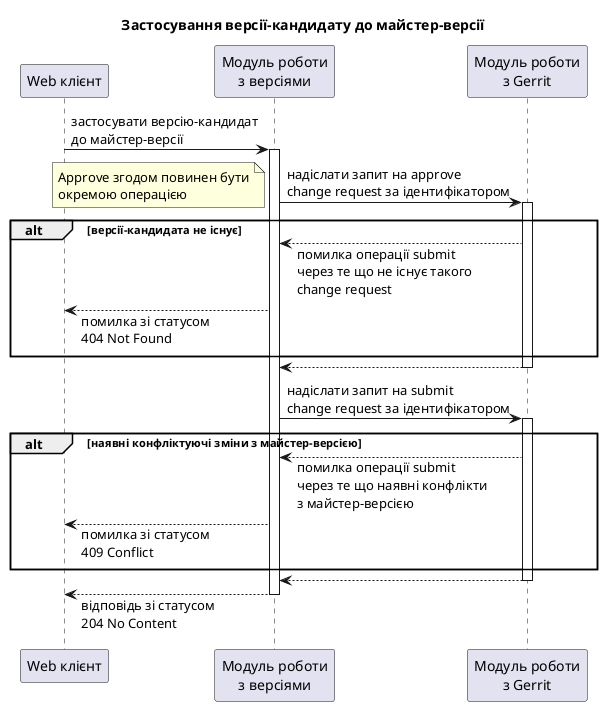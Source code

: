 @startuml
skinparam responseMessageBelowArrow true

participant "Web клієнт" as client order 1
participant "Модуль роботи\nз версіями" as versionModule order 2
participant "Модуль роботи\nз Gerrit" as gerritModule order 3

title Застосування версії-кандидату до майстер-версії

client-> versionModule: застосувати версію-кандидат\nдо майстер-версії
activate versionModule
  versionModule -> gerritModule: надіслати запит на approve\nchange request за ідентифікатором
  note left: Approve згодом повинен бути\nокремою операцією
  activate gerritModule
    alt версії-кандидата не існує
      versionModule <-- gerritModule: помилка операції submit\nчерез те що не існує такого\nchange request
      client <-- versionModule: помилка зі статусом\n404 Not Found
    end
  versionModule <-- gerritModule
  deactivate gerritModule

  versionModule -> gerritModule: надіслати запит на submit\nchange request за ідентифікатором
  activate gerritModule
    alt наявні конфліктуючі зміни з майстер-версією
      versionModule <-- gerritModule: помилка операції submit\nчерез те що наявні конфлікти\nз майстер-версією
      client <-- versionModule: помилка зі статусом\n409 Conflict
    end
    versionModule <-- gerritModule
  deactivate gerritModule

  client <-- versionModule: відповідь зі статусом\n204 No Content
deactivate versionModule
@enduml